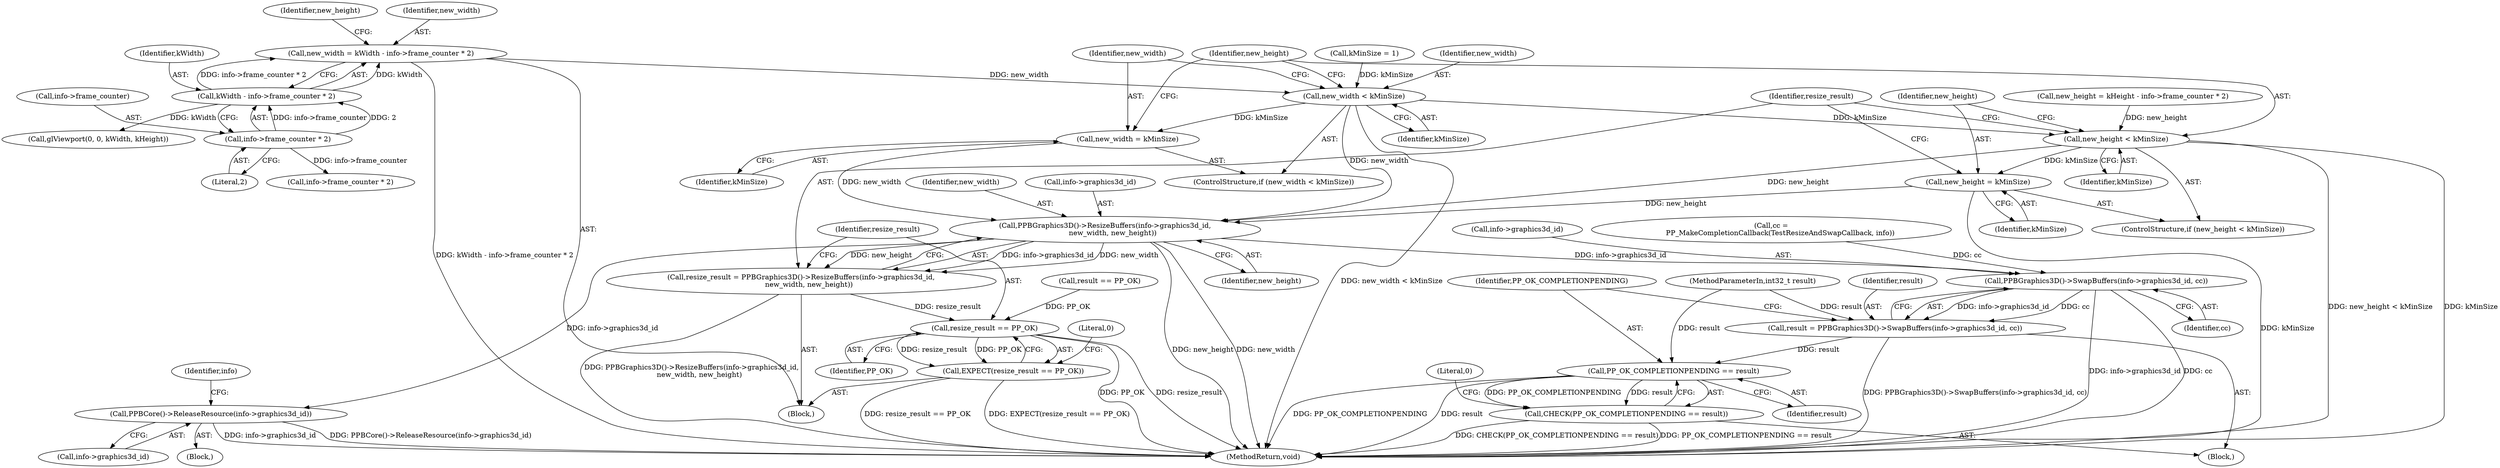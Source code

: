 digraph "0_Chrome_c96312d46205ea82764aba6255ecbb8dd5f57d11_0@integer" {
"1000121" [label="(Call,new_width = kWidth - info->frame_counter * 2)"];
"1000123" [label="(Call,kWidth - info->frame_counter * 2)"];
"1000125" [label="(Call,info->frame_counter * 2)"];
"1000141" [label="(Call,new_width < kMinSize)"];
"1000144" [label="(Call,new_width = kMinSize)"];
"1000157" [label="(Call,PPBGraphics3D()->ResizeBuffers(info->graphics3d_id,\n       new_width, new_height))"];
"1000155" [label="(Call,resize_result = PPBGraphics3D()->ResizeBuffers(info->graphics3d_id,\n       new_width, new_height))"];
"1000164" [label="(Call,resize_result == PP_OK)"];
"1000163" [label="(Call,EXPECT(resize_result == PP_OK))"];
"1000216" [label="(Call,PPBGraphics3D()->SwapBuffers(info->graphics3d_id, cc))"];
"1000214" [label="(Call,result = PPBGraphics3D()->SwapBuffers(info->graphics3d_id, cc))"];
"1000222" [label="(Call,PP_OK_COMPLETIONPENDING == result)"];
"1000221" [label="(Call,CHECK(PP_OK_COMPLETIONPENDING == result))"];
"1000227" [label="(Call,PPBCore()->ReleaseResource(info->graphics3d_id))"];
"1000148" [label="(Call,new_height < kMinSize)"];
"1000151" [label="(Call,new_height = kMinSize)"];
"1000217" [label="(Call,info->graphics3d_id)"];
"1000132" [label="(Identifier,new_height)"];
"1000111" [label="(Call,result == PP_OK)"];
"1000131" [label="(Call,new_height = kHeight - info->frame_counter * 2)"];
"1000107" [label="(Call,kMinSize = 1)"];
"1000235" [label="(Literal,0)"];
"1000226" [label="(Block,)"];
"1000161" [label="(Identifier,new_width)"];
"1000153" [label="(Identifier,kMinSize)"];
"1000121" [label="(Call,new_width = kWidth - info->frame_counter * 2)"];
"1000124" [label="(Identifier,kWidth)"];
"1000145" [label="(Identifier,new_width)"];
"1000166" [label="(Identifier,PP_OK)"];
"1000143" [label="(Identifier,kMinSize)"];
"1000129" [label="(Literal,2)"];
"1000142" [label="(Identifier,new_width)"];
"1000135" [label="(Call,info->frame_counter * 2)"];
"1000126" [label="(Call,info->frame_counter)"];
"1000163" [label="(Call,EXPECT(resize_result == PP_OK))"];
"1000206" [label="(Block,)"];
"1000155" [label="(Call,resize_result = PPBGraphics3D()->ResizeBuffers(info->graphics3d_id,\n       new_width, new_height))"];
"1000162" [label="(Identifier,new_height)"];
"1000152" [label="(Identifier,new_height)"];
"1000214" [label="(Call,result = PPBGraphics3D()->SwapBuffers(info->graphics3d_id, cc))"];
"1000125" [label="(Call,info->frame_counter * 2)"];
"1000141" [label="(Call,new_width < kMinSize)"];
"1000147" [label="(ControlStructure,if (new_height < kMinSize))"];
"1000232" [label="(Identifier,info)"];
"1000223" [label="(Identifier,PP_OK_COMPLETIONPENDING)"];
"1000215" [label="(Identifier,result)"];
"1000122" [label="(Identifier,new_width)"];
"1000158" [label="(Call,info->graphics3d_id)"];
"1000220" [label="(Identifier,cc)"];
"1000208" [label="(Call,cc =\n        PP_MakeCompletionCallback(TestResizeAndSwapCallback, info))"];
"1000104" [label="(MethodParameterIn,int32_t result)"];
"1000151" [label="(Call,new_height = kMinSize)"];
"1000140" [label="(ControlStructure,if (new_width < kMinSize))"];
"1000105" [label="(Block,)"];
"1000148" [label="(Call,new_height < kMinSize)"];
"1000167" [label="(Call,glViewport(0, 0, kWidth, kHeight))"];
"1000221" [label="(Call,CHECK(PP_OK_COMPLETIONPENDING == result))"];
"1000228" [label="(Call,info->graphics3d_id)"];
"1000227" [label="(Call,PPBCore()->ReleaseResource(info->graphics3d_id))"];
"1000222" [label="(Call,PP_OK_COMPLETIONPENDING == result)"];
"1000224" [label="(Identifier,result)"];
"1000168" [label="(Literal,0)"];
"1000144" [label="(Call,new_width = kMinSize)"];
"1000150" [label="(Identifier,kMinSize)"];
"1000165" [label="(Identifier,resize_result)"];
"1000146" [label="(Identifier,kMinSize)"];
"1000236" [label="(MethodReturn,void)"];
"1000157" [label="(Call,PPBGraphics3D()->ResizeBuffers(info->graphics3d_id,\n       new_width, new_height))"];
"1000123" [label="(Call,kWidth - info->frame_counter * 2)"];
"1000149" [label="(Identifier,new_height)"];
"1000216" [label="(Call,PPBGraphics3D()->SwapBuffers(info->graphics3d_id, cc))"];
"1000156" [label="(Identifier,resize_result)"];
"1000164" [label="(Call,resize_result == PP_OK)"];
"1000121" -> "1000105"  [label="AST: "];
"1000121" -> "1000123"  [label="CFG: "];
"1000122" -> "1000121"  [label="AST: "];
"1000123" -> "1000121"  [label="AST: "];
"1000132" -> "1000121"  [label="CFG: "];
"1000121" -> "1000236"  [label="DDG: kWidth - info->frame_counter * 2"];
"1000123" -> "1000121"  [label="DDG: kWidth"];
"1000123" -> "1000121"  [label="DDG: info->frame_counter * 2"];
"1000121" -> "1000141"  [label="DDG: new_width"];
"1000123" -> "1000125"  [label="CFG: "];
"1000124" -> "1000123"  [label="AST: "];
"1000125" -> "1000123"  [label="AST: "];
"1000125" -> "1000123"  [label="DDG: info->frame_counter"];
"1000125" -> "1000123"  [label="DDG: 2"];
"1000123" -> "1000167"  [label="DDG: kWidth"];
"1000125" -> "1000129"  [label="CFG: "];
"1000126" -> "1000125"  [label="AST: "];
"1000129" -> "1000125"  [label="AST: "];
"1000125" -> "1000135"  [label="DDG: info->frame_counter"];
"1000141" -> "1000140"  [label="AST: "];
"1000141" -> "1000143"  [label="CFG: "];
"1000142" -> "1000141"  [label="AST: "];
"1000143" -> "1000141"  [label="AST: "];
"1000145" -> "1000141"  [label="CFG: "];
"1000149" -> "1000141"  [label="CFG: "];
"1000141" -> "1000236"  [label="DDG: new_width < kMinSize"];
"1000107" -> "1000141"  [label="DDG: kMinSize"];
"1000141" -> "1000144"  [label="DDG: kMinSize"];
"1000141" -> "1000148"  [label="DDG: kMinSize"];
"1000141" -> "1000157"  [label="DDG: new_width"];
"1000144" -> "1000140"  [label="AST: "];
"1000144" -> "1000146"  [label="CFG: "];
"1000145" -> "1000144"  [label="AST: "];
"1000146" -> "1000144"  [label="AST: "];
"1000149" -> "1000144"  [label="CFG: "];
"1000144" -> "1000157"  [label="DDG: new_width"];
"1000157" -> "1000155"  [label="AST: "];
"1000157" -> "1000162"  [label="CFG: "];
"1000158" -> "1000157"  [label="AST: "];
"1000161" -> "1000157"  [label="AST: "];
"1000162" -> "1000157"  [label="AST: "];
"1000155" -> "1000157"  [label="CFG: "];
"1000157" -> "1000236"  [label="DDG: new_height"];
"1000157" -> "1000236"  [label="DDG: new_width"];
"1000157" -> "1000155"  [label="DDG: info->graphics3d_id"];
"1000157" -> "1000155"  [label="DDG: new_width"];
"1000157" -> "1000155"  [label="DDG: new_height"];
"1000151" -> "1000157"  [label="DDG: new_height"];
"1000148" -> "1000157"  [label="DDG: new_height"];
"1000157" -> "1000216"  [label="DDG: info->graphics3d_id"];
"1000157" -> "1000227"  [label="DDG: info->graphics3d_id"];
"1000155" -> "1000105"  [label="AST: "];
"1000156" -> "1000155"  [label="AST: "];
"1000165" -> "1000155"  [label="CFG: "];
"1000155" -> "1000236"  [label="DDG: PPBGraphics3D()->ResizeBuffers(info->graphics3d_id,\n       new_width, new_height)"];
"1000155" -> "1000164"  [label="DDG: resize_result"];
"1000164" -> "1000163"  [label="AST: "];
"1000164" -> "1000166"  [label="CFG: "];
"1000165" -> "1000164"  [label="AST: "];
"1000166" -> "1000164"  [label="AST: "];
"1000163" -> "1000164"  [label="CFG: "];
"1000164" -> "1000236"  [label="DDG: PP_OK"];
"1000164" -> "1000236"  [label="DDG: resize_result"];
"1000164" -> "1000163"  [label="DDG: resize_result"];
"1000164" -> "1000163"  [label="DDG: PP_OK"];
"1000111" -> "1000164"  [label="DDG: PP_OK"];
"1000163" -> "1000105"  [label="AST: "];
"1000168" -> "1000163"  [label="CFG: "];
"1000163" -> "1000236"  [label="DDG: resize_result == PP_OK"];
"1000163" -> "1000236"  [label="DDG: EXPECT(resize_result == PP_OK)"];
"1000216" -> "1000214"  [label="AST: "];
"1000216" -> "1000220"  [label="CFG: "];
"1000217" -> "1000216"  [label="AST: "];
"1000220" -> "1000216"  [label="AST: "];
"1000214" -> "1000216"  [label="CFG: "];
"1000216" -> "1000236"  [label="DDG: info->graphics3d_id"];
"1000216" -> "1000236"  [label="DDG: cc"];
"1000216" -> "1000214"  [label="DDG: info->graphics3d_id"];
"1000216" -> "1000214"  [label="DDG: cc"];
"1000208" -> "1000216"  [label="DDG: cc"];
"1000214" -> "1000206"  [label="AST: "];
"1000215" -> "1000214"  [label="AST: "];
"1000223" -> "1000214"  [label="CFG: "];
"1000214" -> "1000236"  [label="DDG: PPBGraphics3D()->SwapBuffers(info->graphics3d_id, cc)"];
"1000104" -> "1000214"  [label="DDG: result"];
"1000214" -> "1000222"  [label="DDG: result"];
"1000222" -> "1000221"  [label="AST: "];
"1000222" -> "1000224"  [label="CFG: "];
"1000223" -> "1000222"  [label="AST: "];
"1000224" -> "1000222"  [label="AST: "];
"1000221" -> "1000222"  [label="CFG: "];
"1000222" -> "1000236"  [label="DDG: PP_OK_COMPLETIONPENDING"];
"1000222" -> "1000236"  [label="DDG: result"];
"1000222" -> "1000221"  [label="DDG: PP_OK_COMPLETIONPENDING"];
"1000222" -> "1000221"  [label="DDG: result"];
"1000104" -> "1000222"  [label="DDG: result"];
"1000221" -> "1000206"  [label="AST: "];
"1000235" -> "1000221"  [label="CFG: "];
"1000221" -> "1000236"  [label="DDG: CHECK(PP_OK_COMPLETIONPENDING == result)"];
"1000221" -> "1000236"  [label="DDG: PP_OK_COMPLETIONPENDING == result"];
"1000227" -> "1000226"  [label="AST: "];
"1000227" -> "1000228"  [label="CFG: "];
"1000228" -> "1000227"  [label="AST: "];
"1000232" -> "1000227"  [label="CFG: "];
"1000227" -> "1000236"  [label="DDG: PPBCore()->ReleaseResource(info->graphics3d_id)"];
"1000227" -> "1000236"  [label="DDG: info->graphics3d_id"];
"1000148" -> "1000147"  [label="AST: "];
"1000148" -> "1000150"  [label="CFG: "];
"1000149" -> "1000148"  [label="AST: "];
"1000150" -> "1000148"  [label="AST: "];
"1000152" -> "1000148"  [label="CFG: "];
"1000156" -> "1000148"  [label="CFG: "];
"1000148" -> "1000236"  [label="DDG: new_height < kMinSize"];
"1000148" -> "1000236"  [label="DDG: kMinSize"];
"1000131" -> "1000148"  [label="DDG: new_height"];
"1000148" -> "1000151"  [label="DDG: kMinSize"];
"1000151" -> "1000147"  [label="AST: "];
"1000151" -> "1000153"  [label="CFG: "];
"1000152" -> "1000151"  [label="AST: "];
"1000153" -> "1000151"  [label="AST: "];
"1000156" -> "1000151"  [label="CFG: "];
"1000151" -> "1000236"  [label="DDG: kMinSize"];
}
